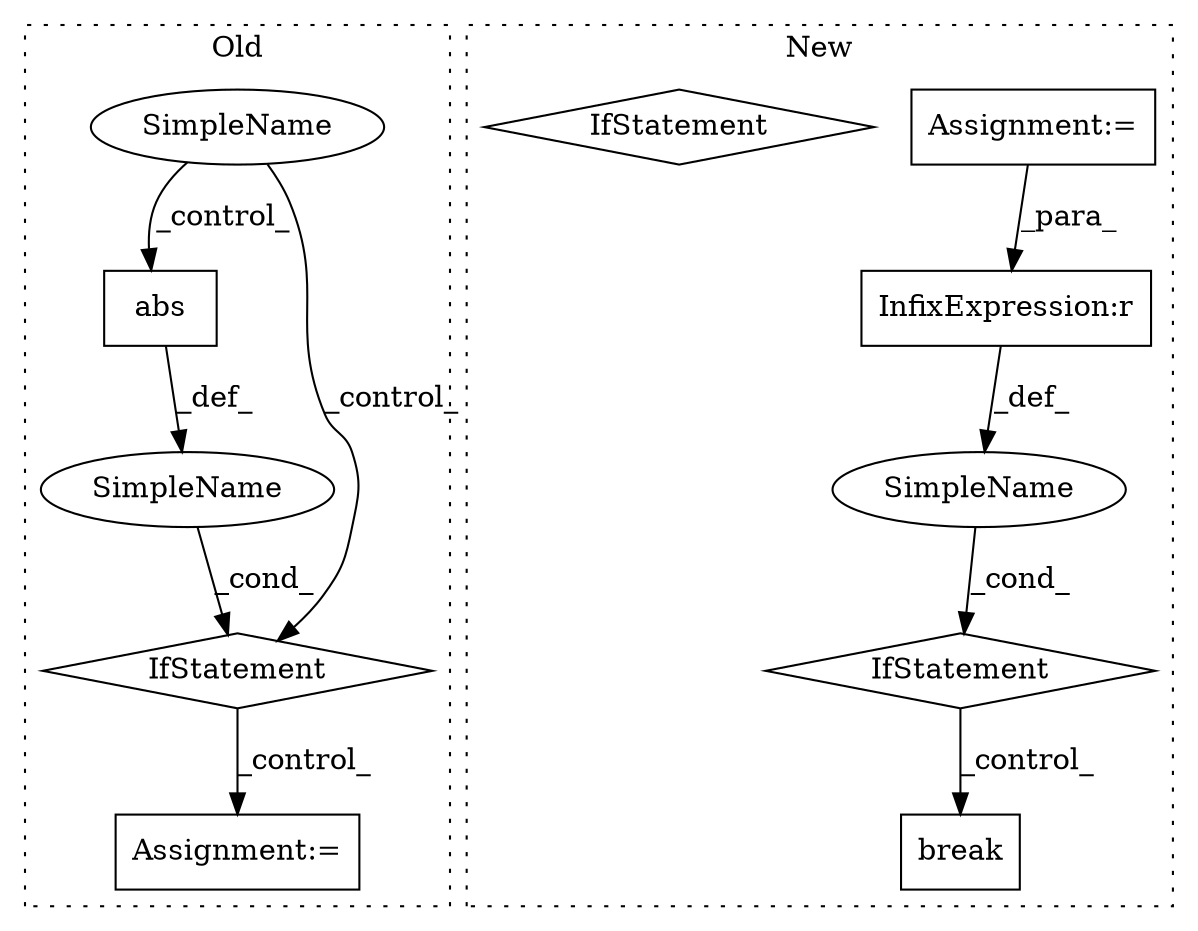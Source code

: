 digraph G {
subgraph cluster0 {
1 [label="abs" a="32" s="20163,20181" l="4,1" shape="box"];
7 [label="IfStatement" a="25" s="20153,20188" l="4,2" shape="diamond"];
9 [label="SimpleName" a="42" s="" l="" shape="ellipse"];
10 [label="Assignment:=" a="7" s="20300" l="1" shape="box"];
11 [label="SimpleName" a="42" s="" l="" shape="ellipse"];
label = "Old";
style="dotted";
}
subgraph cluster1 {
2 [label="break" a="10" s="20370" l="6" shape="box"];
3 [label="Assignment:=" a="7" s="20048" l="1" shape="box"];
4 [label="IfStatement" a="25" s="20180,20263" l="4,2" shape="diamond"];
5 [label="SimpleName" a="42" s="" l="" shape="ellipse"];
6 [label="InfixExpression:r" a="27" s="20250" l="3" shape="box"];
8 [label="IfStatement" a="25" s="19726,19794" l="4,2" shape="diamond"];
label = "New";
style="dotted";
}
1 -> 9 [label="_def_"];
3 -> 6 [label="_para_"];
4 -> 2 [label="_control_"];
5 -> 4 [label="_cond_"];
6 -> 5 [label="_def_"];
7 -> 10 [label="_control_"];
9 -> 7 [label="_cond_"];
11 -> 7 [label="_control_"];
11 -> 1 [label="_control_"];
}